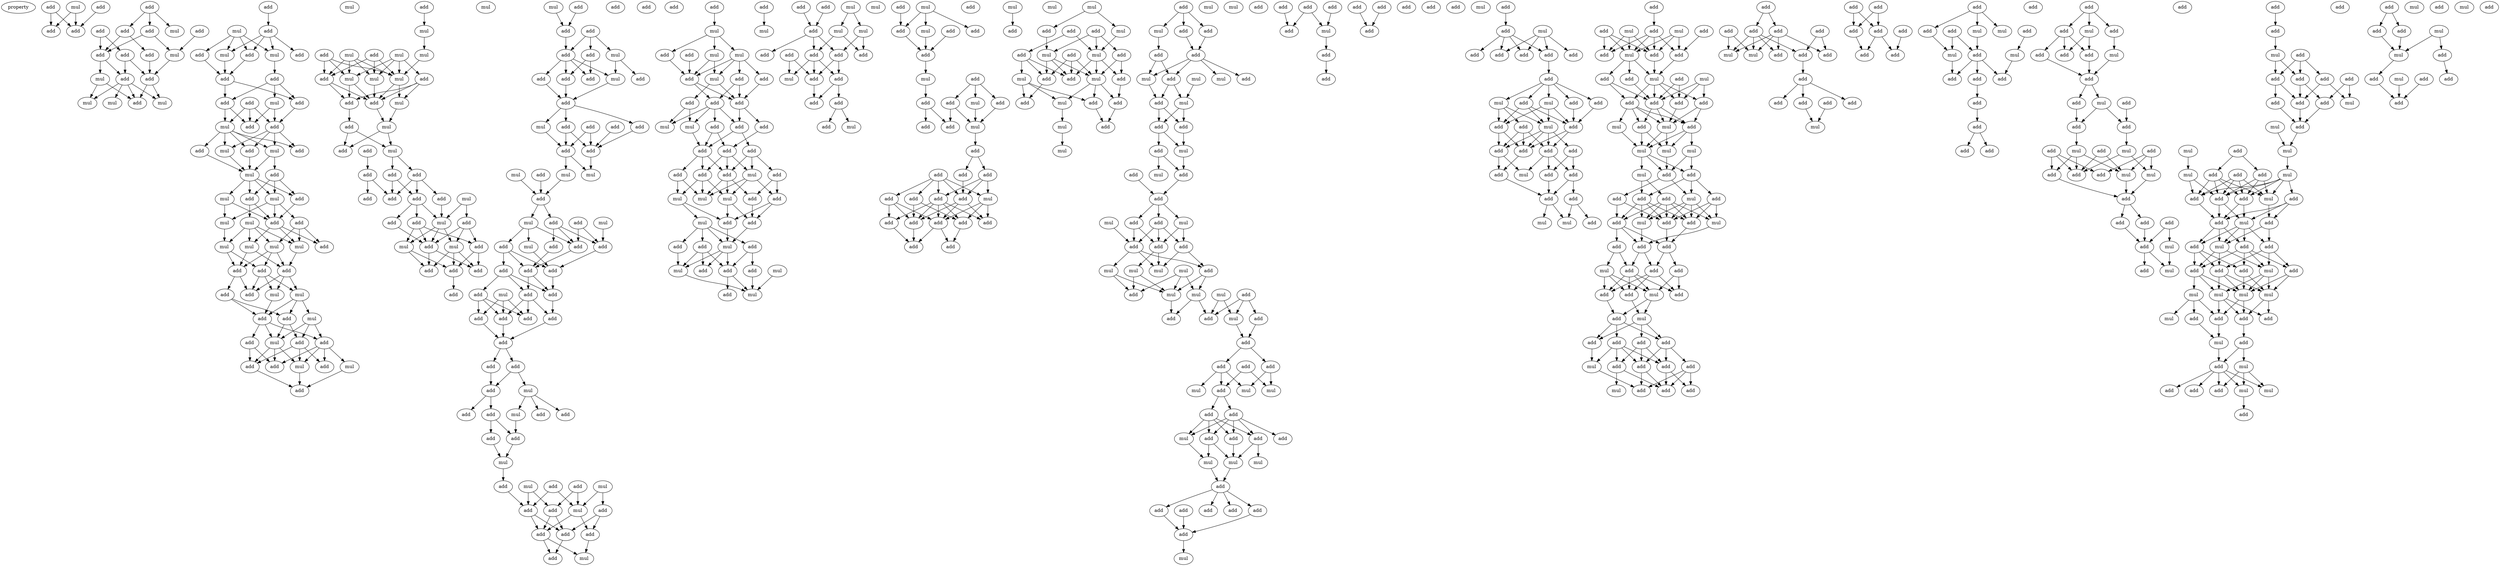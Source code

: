 digraph {
    node [fontcolor=black]
    property [mul=2,lf=1.3]
    0 [ label = mul ];
    1 [ label = add ];
    2 [ label = add ];
    3 [ label = add ];
    4 [ label = add ];
    5 [ label = add ];
    6 [ label = add ];
    7 [ label = mul ];
    8 [ label = add ];
    9 [ label = add ];
    10 [ label = add ];
    11 [ label = mul ];
    12 [ label = add ];
    13 [ label = add ];
    14 [ label = add ];
    15 [ label = add ];
    16 [ label = mul ];
    17 [ label = add ];
    18 [ label = mul ];
    19 [ label = mul ];
    20 [ label = add ];
    21 [ label = mul ];
    22 [ label = add ];
    23 [ label = mul ];
    24 [ label = add ];
    25 [ label = add ];
    26 [ label = add ];
    27 [ label = mul ];
    28 [ label = mul ];
    29 [ label = add ];
    30 [ label = add ];
    31 [ label = add ];
    32 [ label = add ];
    33 [ label = add ];
    34 [ label = add ];
    35 [ label = mul ];
    36 [ label = add ];
    37 [ label = mul ];
    38 [ label = add ];
    39 [ label = add ];
    40 [ label = add ];
    41 [ label = mul ];
    42 [ label = add ];
    43 [ label = mul ];
    44 [ label = mul ];
    45 [ label = add ];
    46 [ label = mul ];
    47 [ label = add ];
    48 [ label = mul ];
    49 [ label = add ];
    50 [ label = mul ];
    51 [ label = add ];
    52 [ label = add ];
    53 [ label = mul ];
    54 [ label = mul ];
    55 [ label = add ];
    56 [ label = mul ];
    57 [ label = mul ];
    58 [ label = mul ];
    59 [ label = add ];
    60 [ label = add ];
    61 [ label = add ];
    62 [ label = add ];
    63 [ label = mul ];
    64 [ label = mul ];
    65 [ label = add ];
    66 [ label = mul ];
    67 [ label = add ];
    68 [ label = add ];
    69 [ label = add ];
    70 [ label = add ];
    71 [ label = add ];
    72 [ label = mul ];
    73 [ label = mul ];
    74 [ label = add ];
    75 [ label = add ];
    76 [ label = mul ];
    77 [ label = add ];
    78 [ label = add ];
    79 [ label = mul ];
    80 [ label = add ];
    81 [ label = mul ];
    82 [ label = mul ];
    83 [ label = mul ];
    84 [ label = mul ];
    85 [ label = mul ];
    86 [ label = add ];
    87 [ label = add ];
    88 [ label = add ];
    89 [ label = mul ];
    90 [ label = mul ];
    91 [ label = add ];
    92 [ label = mul ];
    93 [ label = add ];
    94 [ label = add ];
    95 [ label = mul ];
    96 [ label = add ];
    97 [ label = mul ];
    98 [ label = mul ];
    99 [ label = add ];
    100 [ label = add ];
    101 [ label = add ];
    102 [ label = add ];
    103 [ label = add ];
    104 [ label = add ];
    105 [ label = add ];
    106 [ label = add ];
    107 [ label = mul ];
    108 [ label = add ];
    109 [ label = add ];
    110 [ label = mul ];
    111 [ label = add ];
    112 [ label = add ];
    113 [ label = mul ];
    114 [ label = add ];
    115 [ label = mul ];
    116 [ label = add ];
    117 [ label = add ];
    118 [ label = add ];
    119 [ label = add ];
    120 [ label = add ];
    121 [ label = mul ];
    122 [ label = add ];
    123 [ label = add ];
    124 [ label = add ];
    125 [ label = add ];
    126 [ label = add ];
    127 [ label = mul ];
    128 [ label = mul ];
    129 [ label = add ];
    130 [ label = add ];
    131 [ label = add ];
    132 [ label = add ];
    133 [ label = add ];
    134 [ label = mul ];
    135 [ label = add ];
    136 [ label = add ];
    137 [ label = add ];
    138 [ label = add ];
    139 [ label = add ];
    140 [ label = add ];
    141 [ label = mul ];
    142 [ label = add ];
    143 [ label = mul ];
    144 [ label = add ];
    145 [ label = mul ];
    146 [ label = add ];
    147 [ label = mul ];
    148 [ label = mul ];
    149 [ label = add ];
    150 [ label = add ];
    151 [ label = mul ];
    152 [ label = add ];
    153 [ label = add ];
    154 [ label = add ];
    155 [ label = add ];
    156 [ label = add ];
    157 [ label = add ];
    158 [ label = add ];
    159 [ label = add ];
    160 [ label = mul ];
    161 [ label = add ];
    162 [ label = add ];
    163 [ label = add ];
    164 [ label = add ];
    165 [ label = add ];
    166 [ label = add ];
    167 [ label = add ];
    168 [ label = add ];
    169 [ label = add ];
    170 [ label = add ];
    171 [ label = mul ];
    172 [ label = add ];
    173 [ label = mul ];
    174 [ label = add ];
    175 [ label = add ];
    176 [ label = add ];
    177 [ label = add ];
    178 [ label = add ];
    179 [ label = add ];
    180 [ label = add ];
    181 [ label = mul ];
    182 [ label = add ];
    183 [ label = add ];
    184 [ label = mul ];
    185 [ label = add ];
    186 [ label = mul ];
    187 [ label = add ];
    188 [ label = add ];
    189 [ label = mul ];
    190 [ label = add ];
    191 [ label = add ];
    192 [ label = add ];
    193 [ label = add ];
    194 [ label = mul ];
    195 [ label = add ];
    196 [ label = add ];
    197 [ label = mul ];
    198 [ label = mul ];
    199 [ label = add ];
    200 [ label = mul ];
    201 [ label = add ];
    202 [ label = add ];
    203 [ label = mul ];
    204 [ label = add ];
    205 [ label = add ];
    206 [ label = add ];
    207 [ label = add ];
    208 [ label = add ];
    209 [ label = add ];
    210 [ label = add ];
    211 [ label = add ];
    212 [ label = mul ];
    213 [ label = mul ];
    214 [ label = add ];
    215 [ label = add ];
    216 [ label = add ];
    217 [ label = mul ];
    218 [ label = add ];
    219 [ label = add ];
    220 [ label = add ];
    221 [ label = add ];
    222 [ label = add ];
    223 [ label = mul ];
    224 [ label = mul ];
    225 [ label = add ];
    226 [ label = mul ];
    227 [ label = mul ];
    228 [ label = add ];
    229 [ label = add ];
    230 [ label = add ];
    231 [ label = add ];
    232 [ label = add ];
    233 [ label = mul ];
    234 [ label = add ];
    235 [ label = mul ];
    236 [ label = mul ];
    237 [ label = add ];
    238 [ label = add ];
    239 [ label = mul ];
    240 [ label = add ];
    241 [ label = add ];
    242 [ label = add ];
    243 [ label = mul ];
    244 [ label = mul ];
    245 [ label = add ];
    246 [ label = mul ];
    247 [ label = add ];
    248 [ label = mul ];
    249 [ label = add ];
    250 [ label = add ];
    251 [ label = add ];
    252 [ label = add ];
    253 [ label = add ];
    254 [ label = add ];
    255 [ label = add ];
    256 [ label = mul ];
    257 [ label = add ];
    258 [ label = add ];
    259 [ label = add ];
    260 [ label = mul ];
    261 [ label = mul ];
    262 [ label = add ];
    263 [ label = mul ];
    264 [ label = add ];
    265 [ label = add ];
    266 [ label = mul ];
    267 [ label = add ];
    268 [ label = add ];
    269 [ label = add ];
    270 [ label = add ];
    271 [ label = mul ];
    272 [ label = add ];
    273 [ label = add ];
    274 [ label = mul ];
    275 [ label = add ];
    276 [ label = add ];
    277 [ label = mul ];
    278 [ label = add ];
    279 [ label = add ];
    280 [ label = add ];
    281 [ label = add ];
    282 [ label = add ];
    283 [ label = add ];
    284 [ label = add ];
    285 [ label = mul ];
    286 [ label = add ];
    287 [ label = add ];
    288 [ label = add ];
    289 [ label = add ];
    290 [ label = add ];
    291 [ label = add ];
    292 [ label = add ];
    293 [ label = add ];
    294 [ label = add ];
    295 [ label = mul ];
    296 [ label = add ];
    297 [ label = mul ];
    298 [ label = mul ];
    299 [ label = add ];
    300 [ label = add ];
    301 [ label = add ];
    302 [ label = mul ];
    303 [ label = mul ];
    304 [ label = mul ];
    305 [ label = add ];
    306 [ label = add ];
    307 [ label = add ];
    308 [ label = mul ];
    309 [ label = add ];
    310 [ label = add ];
    311 [ label = mul ];
    312 [ label = add ];
    313 [ label = add ];
    314 [ label = mul ];
    315 [ label = add ];
    316 [ label = add ];
    317 [ label = add ];
    318 [ label = mul ];
    319 [ label = mul ];
    320 [ label = add ];
    321 [ label = mul ];
    322 [ label = add ];
    323 [ label = add ];
    324 [ label = mul ];
    325 [ label = mul ];
    326 [ label = add ];
    327 [ label = add ];
    328 [ label = mul ];
    329 [ label = add ];
    330 [ label = mul ];
    331 [ label = add ];
    332 [ label = mul ];
    333 [ label = add ];
    334 [ label = mul ];
    335 [ label = add ];
    336 [ label = add ];
    337 [ label = add ];
    338 [ label = mul ];
    339 [ label = add ];
    340 [ label = add ];
    341 [ label = mul ];
    342 [ label = add ];
    343 [ label = mul ];
    344 [ label = add ];
    345 [ label = add ];
    346 [ label = mul ];
    347 [ label = add ];
    348 [ label = add ];
    349 [ label = add ];
    350 [ label = mul ];
    351 [ label = mul ];
    352 [ label = mul ];
    353 [ label = add ];
    354 [ label = mul ];
    355 [ label = add ];
    356 [ label = mul ];
    357 [ label = add ];
    358 [ label = mul ];
    359 [ label = mul ];
    360 [ label = add ];
    361 [ label = mul ];
    362 [ label = add ];
    363 [ label = add ];
    364 [ label = add ];
    365 [ label = add ];
    366 [ label = add ];
    367 [ label = add ];
    368 [ label = mul ];
    369 [ label = add ];
    370 [ label = mul ];
    371 [ label = add ];
    372 [ label = mul ];
    373 [ label = add ];
    374 [ label = add ];
    375 [ label = add ];
    376 [ label = add ];
    377 [ label = add ];
    378 [ label = mul ];
    379 [ label = add ];
    380 [ label = mul ];
    381 [ label = mul ];
    382 [ label = mul ];
    383 [ label = add ];
    384 [ label = add ];
    385 [ label = add ];
    386 [ label = add ];
    387 [ label = add ];
    388 [ label = add ];
    389 [ label = add ];
    390 [ label = add ];
    391 [ label = add ];
    392 [ label = mul ];
    393 [ label = add ];
    394 [ label = mul ];
    395 [ label = add ];
    396 [ label = add ];
    397 [ label = add ];
    398 [ label = add ];
    399 [ label = add ];
    400 [ label = add ];
    401 [ label = add ];
    402 [ label = add ];
    403 [ label = add ];
    404 [ label = mul ];
    405 [ label = add ];
    406 [ label = mul ];
    407 [ label = add ];
    408 [ label = add ];
    409 [ label = add ];
    410 [ label = add ];
    411 [ label = add ];
    412 [ label = add ];
    413 [ label = add ];
    414 [ label = add ];
    415 [ label = mul ];
    416 [ label = add ];
    417 [ label = mul ];
    418 [ label = add ];
    419 [ label = add ];
    420 [ label = add ];
    421 [ label = add ];
    422 [ label = mul ];
    423 [ label = add ];
    424 [ label = add ];
    425 [ label = add ];
    426 [ label = add ];
    427 [ label = add ];
    428 [ label = mul ];
    429 [ label = add ];
    430 [ label = add ];
    431 [ label = add ];
    432 [ label = add ];
    433 [ label = add ];
    434 [ label = mul ];
    435 [ label = mul ];
    436 [ label = add ];
    437 [ label = add ];
    438 [ label = add ];
    439 [ label = mul ];
    440 [ label = add ];
    441 [ label = mul ];
    442 [ label = mul ];
    443 [ label = add ];
    444 [ label = add ];
    445 [ label = add ];
    446 [ label = mul ];
    447 [ label = add ];
    448 [ label = add ];
    449 [ label = add ];
    450 [ label = mul ];
    451 [ label = add ];
    452 [ label = add ];
    453 [ label = add ];
    454 [ label = add ];
    455 [ label = add ];
    456 [ label = add ];
    457 [ label = mul ];
    458 [ label = mul ];
    459 [ label = mul ];
    460 [ label = mul ];
    461 [ label = mul ];
    462 [ label = add ];
    463 [ label = add ];
    464 [ label = mul ];
    465 [ label = add ];
    466 [ label = mul ];
    467 [ label = add ];
    468 [ label = add ];
    469 [ label = add ];
    470 [ label = mul ];
    471 [ label = mul ];
    472 [ label = add ];
    473 [ label = add ];
    474 [ label = add ];
    475 [ label = add ];
    476 [ label = add ];
    477 [ label = add ];
    478 [ label = mul ];
    479 [ label = add ];
    480 [ label = add ];
    481 [ label = add ];
    482 [ label = add ];
    483 [ label = add ];
    484 [ label = add ];
    485 [ label = mul ];
    486 [ label = mul ];
    487 [ label = add ];
    488 [ label = add ];
    489 [ label = add ];
    490 [ label = add ];
    491 [ label = add ];
    492 [ label = add ];
    493 [ label = add ];
    494 [ label = add ];
    495 [ label = add ];
    496 [ label = mul ];
    497 [ label = mul ];
    498 [ label = add ];
    499 [ label = add ];
    500 [ label = add ];
    501 [ label = add ];
    502 [ label = add ];
    503 [ label = add ];
    504 [ label = add ];
    505 [ label = add ];
    506 [ label = mul ];
    507 [ label = mul ];
    508 [ label = add ];
    509 [ label = add ];
    510 [ label = add ];
    511 [ label = add ];
    512 [ label = add ];
    513 [ label = add ];
    514 [ label = add ];
    515 [ label = add ];
    516 [ label = mul ];
    517 [ label = add ];
    518 [ label = add ];
    519 [ label = add ];
    520 [ label = add ];
    521 [ label = add ];
    522 [ label = add ];
    523 [ label = add ];
    524 [ label = add ];
    525 [ label = add ];
    526 [ label = mul ];
    527 [ label = add ];
    528 [ label = mul ];
    529 [ label = add ];
    530 [ label = mul ];
    531 [ label = add ];
    532 [ label = mul ];
    533 [ label = add ];
    534 [ label = add ];
    535 [ label = add ];
    536 [ label = add ];
    537 [ label = add ];
    538 [ label = add ];
    539 [ label = add ];
    540 [ label = add ];
    541 [ label = add ];
    542 [ label = add ];
    543 [ label = add ];
    544 [ label = mul ];
    545 [ label = add ];
    546 [ label = add ];
    547 [ label = add ];
    548 [ label = mul ];
    549 [ label = add ];
    550 [ label = add ];
    551 [ label = add ];
    552 [ label = add ];
    553 [ label = mul ];
    554 [ label = add ];
    555 [ label = add ];
    556 [ label = mul ];
    557 [ label = add ];
    558 [ label = mul ];
    559 [ label = add ];
    560 [ label = add ];
    561 [ label = add ];
    562 [ label = add ];
    563 [ label = mul ];
    564 [ label = mul ];
    565 [ label = add ];
    566 [ label = add ];
    567 [ label = add ];
    568 [ label = add ];
    569 [ label = add ];
    570 [ label = mul ];
    571 [ label = add ];
    572 [ label = add ];
    573 [ label = mul ];
    574 [ label = add ];
    575 [ label = add ];
    576 [ label = add ];
    577 [ label = mul ];
    578 [ label = add ];
    579 [ label = add ];
    580 [ label = add ];
    581 [ label = add ];
    582 [ label = add ];
    583 [ label = add ];
    584 [ label = add ];
    585 [ label = add ];
    586 [ label = mul ];
    587 [ label = mul ];
    588 [ label = add ];
    589 [ label = add ];
    590 [ label = mul ];
    591 [ label = mul ];
    592 [ label = mul ];
    593 [ label = add ];
    594 [ label = add ];
    595 [ label = mul ];
    596 [ label = add ];
    597 [ label = mul ];
    598 [ label = add ];
    599 [ label = add ];
    600 [ label = add ];
    601 [ label = add ];
    602 [ label = add ];
    603 [ label = mul ];
    604 [ label = add ];
    605 [ label = add ];
    606 [ label = add ];
    607 [ label = mul ];
    608 [ label = add ];
    609 [ label = add ];
    610 [ label = add ];
    611 [ label = add ];
    612 [ label = mul ];
    613 [ label = add ];
    614 [ label = mul ];
    615 [ label = mul ];
    616 [ label = mul ];
    617 [ label = mul ];
    618 [ label = add ];
    619 [ label = add ];
    620 [ label = mul ];
    621 [ label = add ];
    622 [ label = add ];
    623 [ label = mul ];
    624 [ label = add ];
    625 [ label = mul ];
    626 [ label = add ];
    627 [ label = mul ];
    628 [ label = add ];
    629 [ label = mul ];
    630 [ label = add ];
    631 [ label = add ];
    632 [ label = add ];
    633 [ label = add ];
    634 [ label = mul ];
    635 [ label = add ];
    636 [ label = add ];
    637 [ label = mul ];
    638 [ label = add ];
    639 [ label = mul ];
    640 [ label = add ];
    641 [ label = mul ];
    642 [ label = add ];
    643 [ label = add ];
    644 [ label = add ];
    645 [ label = add ];
    646 [ label = mul ];
    647 [ label = add ];
    0 -> 3 [ name = 0 ];
    0 -> 4 [ name = 1 ];
    1 -> 3 [ name = 2 ];
    1 -> 4 [ name = 3 ];
    2 -> 4 [ name = 4 ];
    5 -> 6 [ name = 5 ];
    5 -> 7 [ name = 6 ];
    5 -> 9 [ name = 7 ];
    6 -> 13 [ name = 8 ];
    6 -> 14 [ name = 9 ];
    8 -> 12 [ name = 10 ];
    8 -> 14 [ name = 11 ];
    9 -> 11 [ name = 12 ];
    9 -> 14 [ name = 13 ];
    10 -> 11 [ name = 14 ];
    11 -> 17 [ name = 15 ];
    12 -> 15 [ name = 16 ];
    12 -> 17 [ name = 17 ];
    13 -> 17 [ name = 18 ];
    14 -> 15 [ name = 19 ];
    14 -> 16 [ name = 20 ];
    15 -> 18 [ name = 21 ];
    15 -> 19 [ name = 22 ];
    15 -> 20 [ name = 23 ];
    15 -> 21 [ name = 24 ];
    16 -> 18 [ name = 25 ];
    16 -> 20 [ name = 26 ];
    17 -> 19 [ name = 27 ];
    17 -> 20 [ name = 28 ];
    22 -> 24 [ name = 29 ];
    23 -> 25 [ name = 30 ];
    23 -> 27 [ name = 31 ];
    23 -> 28 [ name = 32 ];
    23 -> 29 [ name = 33 ];
    24 -> 25 [ name = 34 ];
    24 -> 26 [ name = 35 ];
    24 -> 27 [ name = 36 ];
    24 -> 28 [ name = 37 ];
    25 -> 30 [ name = 38 ];
    27 -> 31 [ name = 39 ];
    28 -> 30 [ name = 40 ];
    29 -> 30 [ name = 41 ];
    30 -> 33 [ name = 42 ];
    30 -> 34 [ name = 43 ];
    31 -> 33 [ name = 44 ];
    31 -> 34 [ name = 45 ];
    31 -> 35 [ name = 46 ];
    32 -> 36 [ name = 47 ];
    32 -> 37 [ name = 48 ];
    32 -> 38 [ name = 49 ];
    33 -> 37 [ name = 50 ];
    33 -> 38 [ name = 51 ];
    34 -> 36 [ name = 52 ];
    35 -> 36 [ name = 53 ];
    35 -> 38 [ name = 54 ];
    36 -> 39 [ name = 55 ];
    36 -> 40 [ name = 56 ];
    36 -> 41 [ name = 57 ];
    36 -> 43 [ name = 58 ];
    37 -> 39 [ name = 59 ];
    37 -> 40 [ name = 60 ];
    37 -> 41 [ name = 61 ];
    37 -> 42 [ name = 62 ];
    37 -> 43 [ name = 63 ];
    39 -> 44 [ name = 64 ];
    41 -> 44 [ name = 65 ];
    42 -> 44 [ name = 66 ];
    43 -> 44 [ name = 67 ];
    43 -> 45 [ name = 68 ];
    44 -> 46 [ name = 69 ];
    44 -> 47 [ name = 70 ];
    44 -> 48 [ name = 71 ];
    44 -> 49 [ name = 72 ];
    45 -> 47 [ name = 73 ];
    45 -> 48 [ name = 74 ];
    45 -> 49 [ name = 75 ];
    46 -> 50 [ name = 76 ];
    46 -> 51 [ name = 77 ];
    47 -> 51 [ name = 78 ];
    48 -> 50 [ name = 79 ];
    48 -> 51 [ name = 80 ];
    48 -> 52 [ name = 81 ];
    49 -> 51 [ name = 82 ];
    49 -> 53 [ name = 83 ];
    50 -> 58 [ name = 84 ];
    51 -> 55 [ name = 85 ];
    51 -> 56 [ name = 86 ];
    51 -> 57 [ name = 87 ];
    52 -> 54 [ name = 88 ];
    52 -> 55 [ name = 89 ];
    52 -> 56 [ name = 90 ];
    53 -> 54 [ name = 91 ];
    53 -> 56 [ name = 92 ];
    53 -> 57 [ name = 93 ];
    53 -> 58 [ name = 94 ];
    54 -> 59 [ name = 95 ];
    54 -> 60 [ name = 96 ];
    54 -> 61 [ name = 97 ];
    56 -> 60 [ name = 98 ];
    57 -> 60 [ name = 99 ];
    57 -> 61 [ name = 100 ];
    58 -> 59 [ name = 101 ];
    58 -> 61 [ name = 102 ];
    59 -> 62 [ name = 103 ];
    59 -> 63 [ name = 104 ];
    59 -> 64 [ name = 105 ];
    60 -> 62 [ name = 106 ];
    60 -> 63 [ name = 107 ];
    60 -> 64 [ name = 108 ];
    61 -> 62 [ name = 109 ];
    61 -> 65 [ name = 110 ];
    63 -> 66 [ name = 111 ];
    63 -> 67 [ name = 112 ];
    63 -> 68 [ name = 113 ];
    64 -> 67 [ name = 114 ];
    65 -> 67 [ name = 115 ];
    65 -> 68 [ name = 116 ];
    66 -> 70 [ name = 117 ];
    66 -> 71 [ name = 118 ];
    66 -> 72 [ name = 119 ];
    67 -> 69 [ name = 120 ];
    67 -> 71 [ name = 121 ];
    67 -> 72 [ name = 122 ];
    68 -> 70 [ name = 123 ];
    68 -> 72 [ name = 124 ];
    69 -> 74 [ name = 125 ];
    69 -> 77 [ name = 126 ];
    70 -> 73 [ name = 127 ];
    70 -> 74 [ name = 128 ];
    70 -> 75 [ name = 129 ];
    71 -> 73 [ name = 130 ];
    71 -> 75 [ name = 131 ];
    71 -> 76 [ name = 132 ];
    71 -> 77 [ name = 133 ];
    72 -> 73 [ name = 134 ];
    72 -> 74 [ name = 135 ];
    72 -> 77 [ name = 136 ];
    73 -> 78 [ name = 137 ];
    74 -> 78 [ name = 138 ];
    76 -> 78 [ name = 139 ];
    80 -> 82 [ name = 140 ];
    82 -> 84 [ name = 141 ];
    83 -> 89 [ name = 142 ];
    83 -> 90 [ name = 143 ];
    83 -> 91 [ name = 144 ];
    83 -> 92 [ name = 145 ];
    84 -> 92 [ name = 146 ];
    85 -> 88 [ name = 147 ];
    85 -> 89 [ name = 148 ];
    85 -> 90 [ name = 149 ];
    85 -> 92 [ name = 150 ];
    86 -> 89 [ name = 151 ];
    86 -> 91 [ name = 152 ];
    86 -> 92 [ name = 153 ];
    87 -> 90 [ name = 154 ];
    87 -> 91 [ name = 155 ];
    87 -> 92 [ name = 156 ];
    88 -> 93 [ name = 157 ];
    88 -> 94 [ name = 158 ];
    88 -> 95 [ name = 159 ];
    89 -> 93 [ name = 160 ];
    89 -> 94 [ name = 161 ];
    90 -> 94 [ name = 162 ];
    91 -> 93 [ name = 163 ];
    91 -> 94 [ name = 164 ];
    92 -> 94 [ name = 165 ];
    92 -> 95 [ name = 166 ];
    93 -> 96 [ name = 167 ];
    94 -> 97 [ name = 168 ];
    95 -> 97 [ name = 169 ];
    96 -> 98 [ name = 170 ];
    96 -> 99 [ name = 171 ];
    97 -> 98 [ name = 172 ];
    97 -> 99 [ name = 173 ];
    98 -> 101 [ name = 174 ];
    98 -> 102 [ name = 175 ];
    100 -> 103 [ name = 176 ];
    101 -> 104 [ name = 177 ];
    101 -> 105 [ name = 178 ];
    102 -> 104 [ name = 179 ];
    102 -> 105 [ name = 180 ];
    102 -> 106 [ name = 181 ];
    103 -> 104 [ name = 182 ];
    103 -> 108 [ name = 183 ];
    105 -> 109 [ name = 184 ];
    105 -> 110 [ name = 185 ];
    105 -> 111 [ name = 186 ];
    106 -> 110 [ name = 187 ];
    107 -> 110 [ name = 188 ];
    107 -> 112 [ name = 189 ];
    109 -> 114 [ name = 190 ];
    109 -> 115 [ name = 191 ];
    109 -> 116 [ name = 192 ];
    110 -> 113 [ name = 193 ];
    110 -> 114 [ name = 194 ];
    110 -> 115 [ name = 195 ];
    111 -> 114 [ name = 196 ];
    112 -> 113 [ name = 197 ];
    112 -> 114 [ name = 198 ];
    112 -> 116 [ name = 199 ];
    113 -> 117 [ name = 200 ];
    113 -> 118 [ name = 201 ];
    113 -> 119 [ name = 202 ];
    114 -> 118 [ name = 203 ];
    114 -> 119 [ name = 204 ];
    115 -> 117 [ name = 205 ];
    115 -> 118 [ name = 206 ];
    116 -> 117 [ name = 207 ];
    116 -> 119 [ name = 208 ];
    117 -> 120 [ name = 209 ];
    121 -> 123 [ name = 210 ];
    122 -> 123 [ name = 211 ];
    123 -> 126 [ name = 212 ];
    124 -> 125 [ name = 213 ];
    124 -> 126 [ name = 214 ];
    124 -> 127 [ name = 215 ];
    125 -> 130 [ name = 216 ];
    125 -> 131 [ name = 217 ];
    126 -> 128 [ name = 218 ];
    126 -> 130 [ name = 219 ];
    126 -> 131 [ name = 220 ];
    126 -> 132 [ name = 221 ];
    127 -> 128 [ name = 222 ];
    127 -> 129 [ name = 223 ];
    128 -> 133 [ name = 224 ];
    130 -> 133 [ name = 225 ];
    132 -> 133 [ name = 226 ];
    133 -> 134 [ name = 227 ];
    133 -> 136 [ name = 228 ];
    133 -> 137 [ name = 229 ];
    134 -> 140 [ name = 230 ];
    135 -> 139 [ name = 231 ];
    136 -> 139 [ name = 232 ];
    137 -> 139 [ name = 233 ];
    137 -> 140 [ name = 234 ];
    138 -> 139 [ name = 235 ];
    138 -> 140 [ name = 236 ];
    139 -> 143 [ name = 237 ];
    140 -> 141 [ name = 238 ];
    140 -> 143 [ name = 239 ];
    141 -> 146 [ name = 240 ];
    142 -> 146 [ name = 241 ];
    145 -> 146 [ name = 242 ];
    146 -> 148 [ name = 243 ];
    146 -> 149 [ name = 244 ];
    147 -> 155 [ name = 245 ];
    148 -> 151 [ name = 246 ];
    148 -> 152 [ name = 247 ];
    148 -> 154 [ name = 248 ];
    149 -> 153 [ name = 249 ];
    149 -> 154 [ name = 250 ];
    149 -> 155 [ name = 251 ];
    150 -> 154 [ name = 252 ];
    150 -> 155 [ name = 253 ];
    151 -> 156 [ name = 254 ];
    152 -> 156 [ name = 255 ];
    152 -> 157 [ name = 256 ];
    152 -> 158 [ name = 257 ];
    153 -> 157 [ name = 258 ];
    154 -> 157 [ name = 259 ];
    155 -> 156 [ name = 260 ];
    156 -> 162 [ name = 261 ];
    157 -> 161 [ name = 262 ];
    157 -> 162 [ name = 263 ];
    158 -> 159 [ name = 264 ];
    158 -> 161 [ name = 265 ];
    158 -> 162 [ name = 266 ];
    159 -> 164 [ name = 267 ];
    159 -> 165 [ name = 268 ];
    159 -> 166 [ name = 269 ];
    160 -> 164 [ name = 270 ];
    160 -> 165 [ name = 271 ];
    160 -> 166 [ name = 272 ];
    161 -> 163 [ name = 273 ];
    161 -> 164 [ name = 274 ];
    161 -> 166 [ name = 275 ];
    162 -> 163 [ name = 276 ];
    163 -> 167 [ name = 277 ];
    164 -> 167 [ name = 278 ];
    165 -> 167 [ name = 279 ];
    167 -> 168 [ name = 280 ];
    167 -> 170 [ name = 281 ];
    168 -> 172 [ name = 282 ];
    170 -> 171 [ name = 283 ];
    170 -> 172 [ name = 284 ];
    171 -> 173 [ name = 285 ];
    171 -> 174 [ name = 286 ];
    171 -> 175 [ name = 287 ];
    172 -> 176 [ name = 288 ];
    172 -> 177 [ name = 289 ];
    173 -> 178 [ name = 290 ];
    176 -> 178 [ name = 291 ];
    176 -> 179 [ name = 292 ];
    178 -> 181 [ name = 293 ];
    179 -> 181 [ name = 294 ];
    181 -> 185 [ name = 295 ];
    182 -> 189 [ name = 296 ];
    182 -> 190 [ name = 297 ];
    183 -> 187 [ name = 298 ];
    183 -> 189 [ name = 299 ];
    184 -> 187 [ name = 300 ];
    184 -> 190 [ name = 301 ];
    185 -> 190 [ name = 302 ];
    186 -> 188 [ name = 303 ];
    186 -> 189 [ name = 304 ];
    187 -> 191 [ name = 305 ];
    187 -> 193 [ name = 306 ];
    188 -> 191 [ name = 307 ];
    188 -> 192 [ name = 308 ];
    189 -> 192 [ name = 309 ];
    189 -> 193 [ name = 310 ];
    190 -> 191 [ name = 311 ];
    190 -> 193 [ name = 312 ];
    191 -> 195 [ name = 313 ];
    192 -> 194 [ name = 314 ];
    193 -> 194 [ name = 315 ];
    193 -> 195 [ name = 316 ];
    196 -> 197 [ name = 317 ];
    197 -> 198 [ name = 318 ];
    197 -> 200 [ name = 319 ];
    197 -> 201 [ name = 320 ];
    198 -> 203 [ name = 321 ];
    198 -> 205 [ name = 322 ];
    199 -> 205 [ name = 323 ];
    200 -> 202 [ name = 324 ];
    200 -> 203 [ name = 325 ];
    200 -> 204 [ name = 326 ];
    200 -> 205 [ name = 327 ];
    201 -> 205 [ name = 328 ];
    202 -> 207 [ name = 329 ];
    202 -> 208 [ name = 330 ];
    203 -> 206 [ name = 331 ];
    203 -> 207 [ name = 332 ];
    204 -> 207 [ name = 333 ];
    205 -> 207 [ name = 334 ];
    205 -> 208 [ name = 335 ];
    206 -> 212 [ name = 336 ];
    206 -> 213 [ name = 337 ];
    207 -> 209 [ name = 338 ];
    207 -> 210 [ name = 339 ];
    208 -> 210 [ name = 340 ];
    208 -> 211 [ name = 341 ];
    208 -> 212 [ name = 342 ];
    208 -> 213 [ name = 343 ];
    209 -> 215 [ name = 344 ];
    210 -> 214 [ name = 345 ];
    210 -> 216 [ name = 346 ];
    211 -> 215 [ name = 347 ];
    211 -> 216 [ name = 348 ];
    212 -> 216 [ name = 349 ];
    214 -> 217 [ name = 350 ];
    214 -> 220 [ name = 351 ];
    214 -> 221 [ name = 352 ];
    215 -> 217 [ name = 353 ];
    215 -> 218 [ name = 354 ];
    215 -> 221 [ name = 355 ];
    216 -> 218 [ name = 356 ];
    216 -> 219 [ name = 357 ];
    216 -> 221 [ name = 358 ];
    217 -> 223 [ name = 359 ];
    217 -> 224 [ name = 360 ];
    217 -> 225 [ name = 361 ];
    218 -> 223 [ name = 362 ];
    218 -> 224 [ name = 363 ];
    218 -> 226 [ name = 364 ];
    219 -> 223 [ name = 365 ];
    219 -> 226 [ name = 366 ];
    220 -> 222 [ name = 367 ];
    220 -> 225 [ name = 368 ];
    221 -> 222 [ name = 369 ];
    221 -> 223 [ name = 370 ];
    221 -> 224 [ name = 371 ];
    222 -> 229 [ name = 372 ];
    224 -> 228 [ name = 373 ];
    224 -> 229 [ name = 374 ];
    225 -> 228 [ name = 375 ];
    225 -> 229 [ name = 376 ];
    226 -> 227 [ name = 377 ];
    226 -> 228 [ name = 378 ];
    227 -> 230 [ name = 379 ];
    227 -> 231 [ name = 380 ];
    227 -> 232 [ name = 381 ];
    227 -> 233 [ name = 382 ];
    228 -> 233 [ name = 383 ];
    229 -> 233 [ name = 384 ];
    230 -> 234 [ name = 385 ];
    230 -> 235 [ name = 386 ];
    230 -> 238 [ name = 387 ];
    231 -> 235 [ name = 388 ];
    232 -> 234 [ name = 389 ];
    232 -> 237 [ name = 390 ];
    233 -> 234 [ name = 391 ];
    233 -> 235 [ name = 392 ];
    233 -> 238 [ name = 393 ];
    234 -> 239 [ name = 394 ];
    234 -> 240 [ name = 395 ];
    235 -> 239 [ name = 396 ];
    236 -> 239 [ name = 397 ];
    237 -> 239 [ name = 398 ];
    241 -> 244 [ name = 399 ];
    242 -> 247 [ name = 400 ];
    243 -> 246 [ name = 401 ];
    243 -> 248 [ name = 402 ];
    245 -> 247 [ name = 403 ];
    246 -> 251 [ name = 404 ];
    246 -> 252 [ name = 405 ];
    247 -> 249 [ name = 406 ];
    247 -> 250 [ name = 407 ];
    247 -> 251 [ name = 408 ];
    248 -> 249 [ name = 409 ];
    248 -> 252 [ name = 410 ];
    249 -> 254 [ name = 411 ];
    249 -> 255 [ name = 412 ];
    251 -> 254 [ name = 413 ];
    251 -> 255 [ name = 414 ];
    251 -> 256 [ name = 415 ];
    253 -> 255 [ name = 416 ];
    253 -> 256 [ name = 417 ];
    254 -> 257 [ name = 418 ];
    254 -> 258 [ name = 419 ];
    255 -> 258 [ name = 420 ];
    257 -> 259 [ name = 421 ];
    257 -> 260 [ name = 422 ];
    262 -> 264 [ name = 423 ];
    263 -> 264 [ name = 424 ];
    263 -> 265 [ name = 425 ];
    263 -> 266 [ name = 426 ];
    264 -> 269 [ name = 427 ];
    266 -> 269 [ name = 428 ];
    267 -> 269 [ name = 429 ];
    269 -> 271 [ name = 430 ];
    270 -> 272 [ name = 431 ];
    270 -> 274 [ name = 432 ];
    270 -> 275 [ name = 433 ];
    271 -> 273 [ name = 434 ];
    272 -> 277 [ name = 435 ];
    272 -> 278 [ name = 436 ];
    273 -> 276 [ name = 437 ];
    273 -> 278 [ name = 438 ];
    274 -> 277 [ name = 439 ];
    275 -> 277 [ name = 440 ];
    277 -> 279 [ name = 441 ];
    279 -> 280 [ name = 442 ];
    279 -> 282 [ name = 443 ];
    280 -> 284 [ name = 444 ];
    281 -> 283 [ name = 445 ];
    281 -> 284 [ name = 446 ];
    281 -> 285 [ name = 447 ];
    281 -> 286 [ name = 448 ];
    281 -> 287 [ name = 449 ];
    282 -> 284 [ name = 450 ];
    282 -> 285 [ name = 451 ];
    282 -> 287 [ name = 452 ];
    283 -> 289 [ name = 453 ];
    283 -> 290 [ name = 454 ];
    284 -> 289 [ name = 455 ];
    284 -> 291 [ name = 456 ];
    284 -> 292 [ name = 457 ];
    285 -> 290 [ name = 458 ];
    285 -> 291 [ name = 459 ];
    285 -> 292 [ name = 460 ];
    286 -> 288 [ name = 461 ];
    286 -> 289 [ name = 462 ];
    286 -> 291 [ name = 463 ];
    287 -> 288 [ name = 464 ];
    287 -> 289 [ name = 465 ];
    287 -> 290 [ name = 466 ];
    287 -> 291 [ name = 467 ];
    287 -> 292 [ name = 468 ];
    288 -> 294 [ name = 469 ];
    289 -> 294 [ name = 470 ];
    290 -> 293 [ name = 471 ];
    291 -> 293 [ name = 472 ];
    291 -> 294 [ name = 473 ];
    295 -> 296 [ name = 474 ];
    298 -> 299 [ name = 475 ];
    298 -> 302 [ name = 476 ];
    299 -> 303 [ name = 477 ];
    300 -> 304 [ name = 478 ];
    300 -> 307 [ name = 479 ];
    301 -> 303 [ name = 480 ];
    301 -> 304 [ name = 481 ];
    301 -> 305 [ name = 482 ];
    302 -> 304 [ name = 483 ];
    303 -> 310 [ name = 484 ];
    303 -> 311 [ name = 485 ];
    303 -> 312 [ name = 486 ];
    304 -> 309 [ name = 487 ];
    304 -> 311 [ name = 488 ];
    304 -> 312 [ name = 489 ];
    305 -> 309 [ name = 490 ];
    305 -> 311 [ name = 491 ];
    306 -> 310 [ name = 492 ];
    306 -> 311 [ name = 493 ];
    306 -> 312 [ name = 494 ];
    307 -> 308 [ name = 495 ];
    307 -> 310 [ name = 496 ];
    307 -> 312 [ name = 497 ];
    308 -> 313 [ name = 498 ];
    308 -> 314 [ name = 499 ];
    308 -> 316 [ name = 500 ];
    309 -> 315 [ name = 501 ];
    310 -> 316 [ name = 502 ];
    311 -> 313 [ name = 503 ];
    311 -> 314 [ name = 504 ];
    311 -> 315 [ name = 505 ];
    313 -> 317 [ name = 506 ];
    314 -> 318 [ name = 507 ];
    315 -> 317 [ name = 508 ];
    318 -> 319 [ name = 509 ];
    320 -> 321 [ name = 510 ];
    320 -> 322 [ name = 511 ];
    320 -> 323 [ name = 512 ];
    321 -> 327 [ name = 513 ];
    322 -> 326 [ name = 514 ];
    323 -> 326 [ name = 515 ];
    326 -> 328 [ name = 516 ];
    326 -> 329 [ name = 517 ];
    326 -> 330 [ name = 518 ];
    326 -> 331 [ name = 519 ];
    327 -> 328 [ name = 520 ];
    327 -> 329 [ name = 521 ];
    328 -> 333 [ name = 522 ];
    329 -> 333 [ name = 523 ];
    329 -> 334 [ name = 524 ];
    332 -> 334 [ name = 525 ];
    333 -> 335 [ name = 526 ];
    333 -> 336 [ name = 527 ];
    334 -> 335 [ name = 528 ];
    334 -> 336 [ name = 529 ];
    335 -> 337 [ name = 530 ];
    335 -> 338 [ name = 531 ];
    336 -> 338 [ name = 532 ];
    337 -> 340 [ name = 533 ];
    337 -> 341 [ name = 534 ];
    338 -> 340 [ name = 535 ];
    339 -> 342 [ name = 536 ];
    340 -> 342 [ name = 537 ];
    342 -> 344 [ name = 538 ];
    342 -> 345 [ name = 539 ];
    342 -> 346 [ name = 540 ];
    343 -> 348 [ name = 541 ];
    344 -> 347 [ name = 542 ];
    344 -> 348 [ name = 543 ];
    345 -> 347 [ name = 544 ];
    345 -> 348 [ name = 545 ];
    345 -> 349 [ name = 546 ];
    346 -> 347 [ name = 547 ];
    346 -> 349 [ name = 548 ];
    347 -> 351 [ name = 549 ];
    347 -> 352 [ name = 550 ];
    348 -> 350 [ name = 551 ];
    348 -> 351 [ name = 552 ];
    348 -> 353 [ name = 553 ];
    349 -> 351 [ name = 554 ];
    349 -> 353 [ name = 555 ];
    350 -> 355 [ name = 556 ];
    350 -> 359 [ name = 557 ];
    352 -> 355 [ name = 558 ];
    352 -> 359 [ name = 559 ];
    353 -> 356 [ name = 560 ];
    353 -> 359 [ name = 561 ];
    354 -> 355 [ name = 562 ];
    354 -> 356 [ name = 563 ];
    354 -> 359 [ name = 564 ];
    356 -> 360 [ name = 565 ];
    356 -> 363 [ name = 566 ];
    357 -> 361 [ name = 567 ];
    357 -> 362 [ name = 568 ];
    357 -> 363 [ name = 569 ];
    358 -> 361 [ name = 570 ];
    358 -> 363 [ name = 571 ];
    359 -> 360 [ name = 572 ];
    361 -> 364 [ name = 573 ];
    362 -> 364 [ name = 574 ];
    364 -> 366 [ name = 575 ];
    364 -> 367 [ name = 576 ];
    365 -> 368 [ name = 577 ];
    365 -> 371 [ name = 578 ];
    366 -> 370 [ name = 579 ];
    366 -> 371 [ name = 580 ];
    366 -> 372 [ name = 581 ];
    367 -> 368 [ name = 582 ];
    367 -> 372 [ name = 583 ];
    371 -> 373 [ name = 584 ];
    371 -> 374 [ name = 585 ];
    373 -> 375 [ name = 586 ];
    373 -> 376 [ name = 587 ];
    373 -> 377 [ name = 588 ];
    373 -> 378 [ name = 589 ];
    374 -> 375 [ name = 590 ];
    374 -> 376 [ name = 591 ];
    374 -> 377 [ name = 592 ];
    374 -> 378 [ name = 593 ];
    374 -> 379 [ name = 594 ];
    375 -> 382 [ name = 595 ];
    376 -> 380 [ name = 596 ];
    376 -> 382 [ name = 597 ];
    377 -> 381 [ name = 598 ];
    377 -> 382 [ name = 599 ];
    378 -> 380 [ name = 600 ];
    380 -> 383 [ name = 601 ];
    382 -> 383 [ name = 602 ];
    383 -> 384 [ name = 603 ];
    383 -> 385 [ name = 604 ];
    383 -> 387 [ name = 605 ];
    383 -> 388 [ name = 606 ];
    385 -> 389 [ name = 607 ];
    386 -> 389 [ name = 608 ];
    388 -> 389 [ name = 609 ];
    389 -> 392 [ name = 610 ];
    390 -> 395 [ name = 611 ];
    391 -> 394 [ name = 612 ];
    391 -> 395 [ name = 613 ];
    393 -> 394 [ name = 614 ];
    394 -> 396 [ name = 615 ];
    396 -> 400 [ name = 616 ];
    397 -> 402 [ name = 617 ];
    398 -> 402 [ name = 618 ];
    405 -> 407 [ name = 619 ];
    406 -> 409 [ name = 620 ];
    406 -> 410 [ name = 621 ];
    406 -> 411 [ name = 622 ];
    406 -> 412 [ name = 623 ];
    407 -> 408 [ name = 624 ];
    407 -> 409 [ name = 625 ];
    407 -> 411 [ name = 626 ];
    407 -> 412 [ name = 627 ];
    411 -> 413 [ name = 628 ];
    413 -> 414 [ name = 629 ];
    413 -> 415 [ name = 630 ];
    413 -> 416 [ name = 631 ];
    413 -> 417 [ name = 632 ];
    413 -> 418 [ name = 633 ];
    414 -> 420 [ name = 634 ];
    415 -> 419 [ name = 635 ];
    415 -> 420 [ name = 636 ];
    415 -> 422 [ name = 637 ];
    416 -> 419 [ name = 638 ];
    416 -> 420 [ name = 639 ];
    416 -> 422 [ name = 640 ];
    417 -> 419 [ name = 641 ];
    417 -> 421 [ name = 642 ];
    417 -> 422 [ name = 643 ];
    418 -> 420 [ name = 644 ];
    419 -> 424 [ name = 645 ];
    419 -> 426 [ name = 646 ];
    420 -> 424 [ name = 647 ];
    420 -> 425 [ name = 648 ];
    421 -> 424 [ name = 649 ];
    421 -> 425 [ name = 650 ];
    421 -> 426 [ name = 651 ];
    422 -> 423 [ name = 652 ];
    422 -> 424 [ name = 653 ];
    422 -> 425 [ name = 654 ];
    422 -> 426 [ name = 655 ];
    423 -> 427 [ name = 656 ];
    423 -> 430 [ name = 657 ];
    424 -> 429 [ name = 658 ];
    425 -> 427 [ name = 659 ];
    425 -> 428 [ name = 660 ];
    425 -> 430 [ name = 661 ];
    426 -> 428 [ name = 662 ];
    426 -> 429 [ name = 663 ];
    427 -> 431 [ name = 664 ];
    427 -> 432 [ name = 665 ];
    429 -> 432 [ name = 666 ];
    430 -> 432 [ name = 667 ];
    431 -> 433 [ name = 668 ];
    431 -> 435 [ name = 669 ];
    432 -> 434 [ name = 670 ];
    432 -> 435 [ name = 671 ];
    436 -> 440 [ name = 672 ];
    437 -> 442 [ name = 673 ];
    437 -> 443 [ name = 674 ];
    437 -> 444 [ name = 675 ];
    438 -> 445 [ name = 676 ];
    439 -> 442 [ name = 677 ];
    439 -> 444 [ name = 678 ];
    439 -> 445 [ name = 679 ];
    440 -> 442 [ name = 680 ];
    440 -> 443 [ name = 681 ];
    440 -> 444 [ name = 682 ];
    440 -> 445 [ name = 683 ];
    441 -> 442 [ name = 684 ];
    441 -> 443 [ name = 685 ];
    441 -> 444 [ name = 686 ];
    442 -> 446 [ name = 687 ];
    442 -> 447 [ name = 688 ];
    442 -> 449 [ name = 689 ];
    444 -> 446 [ name = 690 ];
    445 -> 446 [ name = 691 ];
    446 -> 451 [ name = 692 ];
    446 -> 452 [ name = 693 ];
    446 -> 453 [ name = 694 ];
    446 -> 454 [ name = 695 ];
    447 -> 454 [ name = 696 ];
    448 -> 451 [ name = 697 ];
    448 -> 454 [ name = 698 ];
    449 -> 452 [ name = 699 ];
    449 -> 454 [ name = 700 ];
    450 -> 451 [ name = 701 ];
    450 -> 453 [ name = 702 ];
    450 -> 454 [ name = 703 ];
    451 -> 458 [ name = 704 ];
    452 -> 455 [ name = 705 ];
    452 -> 456 [ name = 706 ];
    452 -> 457 [ name = 707 ];
    452 -> 458 [ name = 708 ];
    453 -> 456 [ name = 709 ];
    453 -> 458 [ name = 710 ];
    454 -> 455 [ name = 711 ];
    454 -> 456 [ name = 712 ];
    454 -> 458 [ name = 713 ];
    455 -> 459 [ name = 714 ];
    455 -> 460 [ name = 715 ];
    456 -> 459 [ name = 716 ];
    456 -> 460 [ name = 717 ];
    456 -> 461 [ name = 718 ];
    457 -> 460 [ name = 719 ];
    458 -> 459 [ name = 720 ];
    458 -> 460 [ name = 721 ];
    459 -> 463 [ name = 722 ];
    460 -> 462 [ name = 723 ];
    460 -> 463 [ name = 724 ];
    460 -> 464 [ name = 725 ];
    461 -> 462 [ name = 726 ];
    461 -> 463 [ name = 727 ];
    462 -> 466 [ name = 728 ];
    462 -> 468 [ name = 729 ];
    462 -> 469 [ name = 730 ];
    463 -> 466 [ name = 731 ];
    463 -> 467 [ name = 732 ];
    464 -> 465 [ name = 733 ];
    464 -> 468 [ name = 734 ];
    465 -> 470 [ name = 735 ];
    465 -> 471 [ name = 736 ];
    465 -> 472 [ name = 737 ];
    465 -> 473 [ name = 738 ];
    465 -> 474 [ name = 739 ];
    466 -> 470 [ name = 740 ];
    466 -> 471 [ name = 741 ];
    466 -> 472 [ name = 742 ];
    466 -> 474 [ name = 743 ];
    467 -> 472 [ name = 744 ];
    467 -> 473 [ name = 745 ];
    468 -> 470 [ name = 746 ];
    468 -> 472 [ name = 747 ];
    468 -> 473 [ name = 748 ];
    468 -> 474 [ name = 749 ];
    469 -> 471 [ name = 750 ];
    469 -> 472 [ name = 751 ];
    469 -> 474 [ name = 752 ];
    470 -> 476 [ name = 753 ];
    471 -> 476 [ name = 754 ];
    472 -> 475 [ name = 755 ];
    473 -> 475 [ name = 756 ];
    473 -> 476 [ name = 757 ];
    473 -> 477 [ name = 758 ];
    474 -> 475 [ name = 759 ];
    475 -> 480 [ name = 760 ];
    475 -> 481 [ name = 761 ];
    476 -> 479 [ name = 762 ];
    476 -> 481 [ name = 763 ];
    477 -> 478 [ name = 764 ];
    477 -> 479 [ name = 765 ];
    478 -> 482 [ name = 766 ];
    478 -> 484 [ name = 767 ];
    478 -> 485 [ name = 768 ];
    479 -> 482 [ name = 769 ];
    479 -> 483 [ name = 770 ];
    479 -> 484 [ name = 771 ];
    479 -> 485 [ name = 772 ];
    480 -> 483 [ name = 773 ];
    480 -> 485 [ name = 774 ];
    481 -> 482 [ name = 775 ];
    481 -> 483 [ name = 776 ];
    481 -> 484 [ name = 777 ];
    482 -> 486 [ name = 778 ];
    484 -> 487 [ name = 779 ];
    485 -> 486 [ name = 780 ];
    485 -> 487 [ name = 781 ];
    486 -> 489 [ name = 782 ];
    486 -> 490 [ name = 783 ];
    486 -> 491 [ name = 784 ];
    487 -> 488 [ name = 785 ];
    487 -> 490 [ name = 786 ];
    487 -> 491 [ name = 787 ];
    488 -> 493 [ name = 788 ];
    488 -> 494 [ name = 789 ];
    488 -> 495 [ name = 790 ];
    488 -> 496 [ name = 791 ];
    489 -> 493 [ name = 792 ];
    489 -> 494 [ name = 793 ];
    489 -> 495 [ name = 794 ];
    490 -> 492 [ name = 795 ];
    490 -> 493 [ name = 796 ];
    490 -> 494 [ name = 797 ];
    491 -> 496 [ name = 798 ];
    492 -> 498 [ name = 799 ];
    492 -> 499 [ name = 800 ];
    492 -> 500 [ name = 801 ];
    493 -> 498 [ name = 802 ];
    493 -> 500 [ name = 803 ];
    494 -> 498 [ name = 804 ];
    494 -> 499 [ name = 805 ];
    495 -> 497 [ name = 806 ];
    495 -> 498 [ name = 807 ];
    496 -> 499 [ name = 808 ];
    501 -> 502 [ name = 809 ];
    501 -> 505 [ name = 810 ];
    502 -> 506 [ name = 811 ];
    502 -> 507 [ name = 812 ];
    502 -> 509 [ name = 813 ];
    502 -> 510 [ name = 814 ];
    503 -> 506 [ name = 815 ];
    503 -> 507 [ name = 816 ];
    504 -> 508 [ name = 817 ];
    504 -> 510 [ name = 818 ];
    505 -> 506 [ name = 819 ];
    505 -> 507 [ name = 820 ];
    505 -> 508 [ name = 821 ];
    505 -> 509 [ name = 822 ];
    508 -> 511 [ name = 823 ];
    511 -> 512 [ name = 824 ];
    511 -> 513 [ name = 825 ];
    511 -> 515 [ name = 826 ];
    513 -> 516 [ name = 827 ];
    514 -> 516 [ name = 828 ];
    517 -> 519 [ name = 829 ];
    517 -> 521 [ name = 830 ];
    518 -> 519 [ name = 831 ];
    518 -> 521 [ name = 832 ];
    519 -> 522 [ name = 833 ];
    519 -> 523 [ name = 834 ];
    520 -> 523 [ name = 835 ];
    521 -> 522 [ name = 836 ];
    524 -> 526 [ name = 837 ];
    524 -> 528 [ name = 838 ];
    524 -> 529 [ name = 839 ];
    525 -> 530 [ name = 840 ];
    525 -> 531 [ name = 841 ];
    526 -> 531 [ name = 842 ];
    527 -> 532 [ name = 843 ];
    529 -> 530 [ name = 844 ];
    530 -> 533 [ name = 845 ];
    531 -> 533 [ name = 846 ];
    531 -> 534 [ name = 847 ];
    531 -> 535 [ name = 848 ];
    532 -> 534 [ name = 849 ];
    535 -> 537 [ name = 850 ];
    537 -> 538 [ name = 851 ];
    538 -> 539 [ name = 852 ];
    538 -> 540 [ name = 853 ];
    541 -> 542 [ name = 854 ];
    541 -> 543 [ name = 855 ];
    541 -> 544 [ name = 856 ];
    542 -> 546 [ name = 857 ];
    542 -> 547 [ name = 858 ];
    542 -> 549 [ name = 859 ];
    543 -> 548 [ name = 860 ];
    544 -> 546 [ name = 861 ];
    544 -> 549 [ name = 862 ];
    546 -> 550 [ name = 863 ];
    547 -> 550 [ name = 864 ];
    548 -> 550 [ name = 865 ];
    550 -> 552 [ name = 866 ];
    550 -> 553 [ name = 867 ];
    551 -> 554 [ name = 868 ];
    552 -> 555 [ name = 869 ];
    553 -> 554 [ name = 870 ];
    553 -> 555 [ name = 871 ];
    554 -> 556 [ name = 872 ];
    555 -> 558 [ name = 873 ];
    556 -> 561 [ name = 874 ];
    556 -> 563 [ name = 875 ];
    557 -> 563 [ name = 876 ];
    557 -> 564 [ name = 877 ];
    557 -> 565 [ name = 878 ];
    558 -> 561 [ name = 879 ];
    558 -> 562 [ name = 880 ];
    558 -> 564 [ name = 881 ];
    559 -> 561 [ name = 882 ];
    559 -> 562 [ name = 883 ];
    559 -> 565 [ name = 884 ];
    560 -> 561 [ name = 885 ];
    560 -> 564 [ name = 886 ];
    562 -> 566 [ name = 887 ];
    563 -> 566 [ name = 888 ];
    564 -> 566 [ name = 889 ];
    566 -> 567 [ name = 890 ];
    566 -> 568 [ name = 891 ];
    567 -> 571 [ name = 892 ];
    568 -> 571 [ name = 893 ];
    569 -> 570 [ name = 894 ];
    569 -> 571 [ name = 895 ];
    570 -> 573 [ name = 896 ];
    571 -> 572 [ name = 897 ];
    571 -> 573 [ name = 898 ];
    574 -> 576 [ name = 899 ];
    576 -> 577 [ name = 900 ];
    577 -> 581 [ name = 901 ];
    577 -> 582 [ name = 902 ];
    578 -> 579 [ name = 903 ];
    578 -> 581 [ name = 904 ];
    578 -> 582 [ name = 905 ];
    579 -> 583 [ name = 906 ];
    579 -> 586 [ name = 907 ];
    580 -> 584 [ name = 908 ];
    580 -> 586 [ name = 909 ];
    581 -> 583 [ name = 910 ];
    581 -> 585 [ name = 911 ];
    582 -> 583 [ name = 912 ];
    582 -> 584 [ name = 913 ];
    583 -> 588 [ name = 914 ];
    584 -> 588 [ name = 915 ];
    585 -> 588 [ name = 916 ];
    587 -> 591 [ name = 917 ];
    588 -> 591 [ name = 918 ];
    589 -> 594 [ name = 919 ];
    589 -> 596 [ name = 920 ];
    590 -> 595 [ name = 921 ];
    591 -> 592 [ name = 922 ];
    592 -> 597 [ name = 923 ];
    592 -> 598 [ name = 924 ];
    592 -> 599 [ name = 925 ];
    592 -> 600 [ name = 926 ];
    592 -> 601 [ name = 927 ];
    593 -> 597 [ name = 928 ];
    593 -> 598 [ name = 929 ];
    593 -> 600 [ name = 930 ];
    593 -> 601 [ name = 931 ];
    594 -> 597 [ name = 932 ];
    594 -> 598 [ name = 933 ];
    594 -> 600 [ name = 934 ];
    594 -> 601 [ name = 935 ];
    595 -> 600 [ name = 936 ];
    595 -> 601 [ name = 937 ];
    596 -> 597 [ name = 938 ];
    596 -> 598 [ name = 939 ];
    596 -> 601 [ name = 940 ];
    597 -> 602 [ name = 941 ];
    598 -> 603 [ name = 942 ];
    598 -> 604 [ name = 943 ];
    599 -> 602 [ name = 944 ];
    599 -> 603 [ name = 945 ];
    599 -> 604 [ name = 946 ];
    600 -> 604 [ name = 947 ];
    601 -> 603 [ name = 948 ];
    601 -> 604 [ name = 949 ];
    602 -> 605 [ name = 950 ];
    602 -> 607 [ name = 951 ];
    603 -> 605 [ name = 952 ];
    603 -> 606 [ name = 953 ];
    603 -> 607 [ name = 954 ];
    603 -> 608 [ name = 955 ];
    604 -> 606 [ name = 956 ];
    604 -> 607 [ name = 957 ];
    604 -> 608 [ name = 958 ];
    605 -> 609 [ name = 959 ];
    605 -> 610 [ name = 960 ];
    605 -> 612 [ name = 961 ];
    606 -> 609 [ name = 962 ];
    606 -> 611 [ name = 963 ];
    606 -> 612 [ name = 964 ];
    606 -> 613 [ name = 965 ];
    607 -> 610 [ name = 966 ];
    607 -> 612 [ name = 967 ];
    607 -> 613 [ name = 968 ];
    608 -> 610 [ name = 969 ];
    608 -> 611 [ name = 970 ];
    608 -> 613 [ name = 971 ];
    609 -> 616 [ name = 972 ];
    609 -> 617 [ name = 973 ];
    610 -> 615 [ name = 974 ];
    610 -> 616 [ name = 975 ];
    610 -> 617 [ name = 976 ];
    611 -> 616 [ name = 977 ];
    611 -> 617 [ name = 978 ];
    612 -> 615 [ name = 979 ];
    612 -> 616 [ name = 980 ];
    612 -> 617 [ name = 981 ];
    613 -> 614 [ name = 982 ];
    613 -> 615 [ name = 983 ];
    613 -> 617 [ name = 984 ];
    614 -> 618 [ name = 985 ];
    614 -> 620 [ name = 986 ];
    614 -> 621 [ name = 987 ];
    615 -> 618 [ name = 988 ];
    615 -> 619 [ name = 989 ];
    615 -> 622 [ name = 990 ];
    616 -> 619 [ name = 991 ];
    616 -> 622 [ name = 992 ];
    617 -> 618 [ name = 993 ];
    617 -> 622 [ name = 994 ];
    618 -> 623 [ name = 995 ];
    621 -> 623 [ name = 996 ];
    622 -> 624 [ name = 997 ];
    623 -> 626 [ name = 998 ];
    624 -> 625 [ name = 999 ];
    624 -> 626 [ name = 1000 ];
    625 -> 627 [ name = 1001 ];
    625 -> 629 [ name = 1002 ];
    625 -> 631 [ name = 1003 ];
    626 -> 627 [ name = 1004 ];
    626 -> 628 [ name = 1005 ];
    626 -> 629 [ name = 1006 ];
    626 -> 630 [ name = 1007 ];
    626 -> 631 [ name = 1008 ];
    627 -> 632 [ name = 1009 ];
    633 -> 635 [ name = 1010 ];
    633 -> 636 [ name = 1011 ];
    635 -> 639 [ name = 1012 ];
    636 -> 639 [ name = 1013 ];
    637 -> 638 [ name = 1014 ];
    637 -> 639 [ name = 1015 ];
    638 -> 644 [ name = 1016 ];
    639 -> 642 [ name = 1017 ];
    641 -> 645 [ name = 1018 ];
    642 -> 645 [ name = 1019 ];
    643 -> 645 [ name = 1020 ];
}
